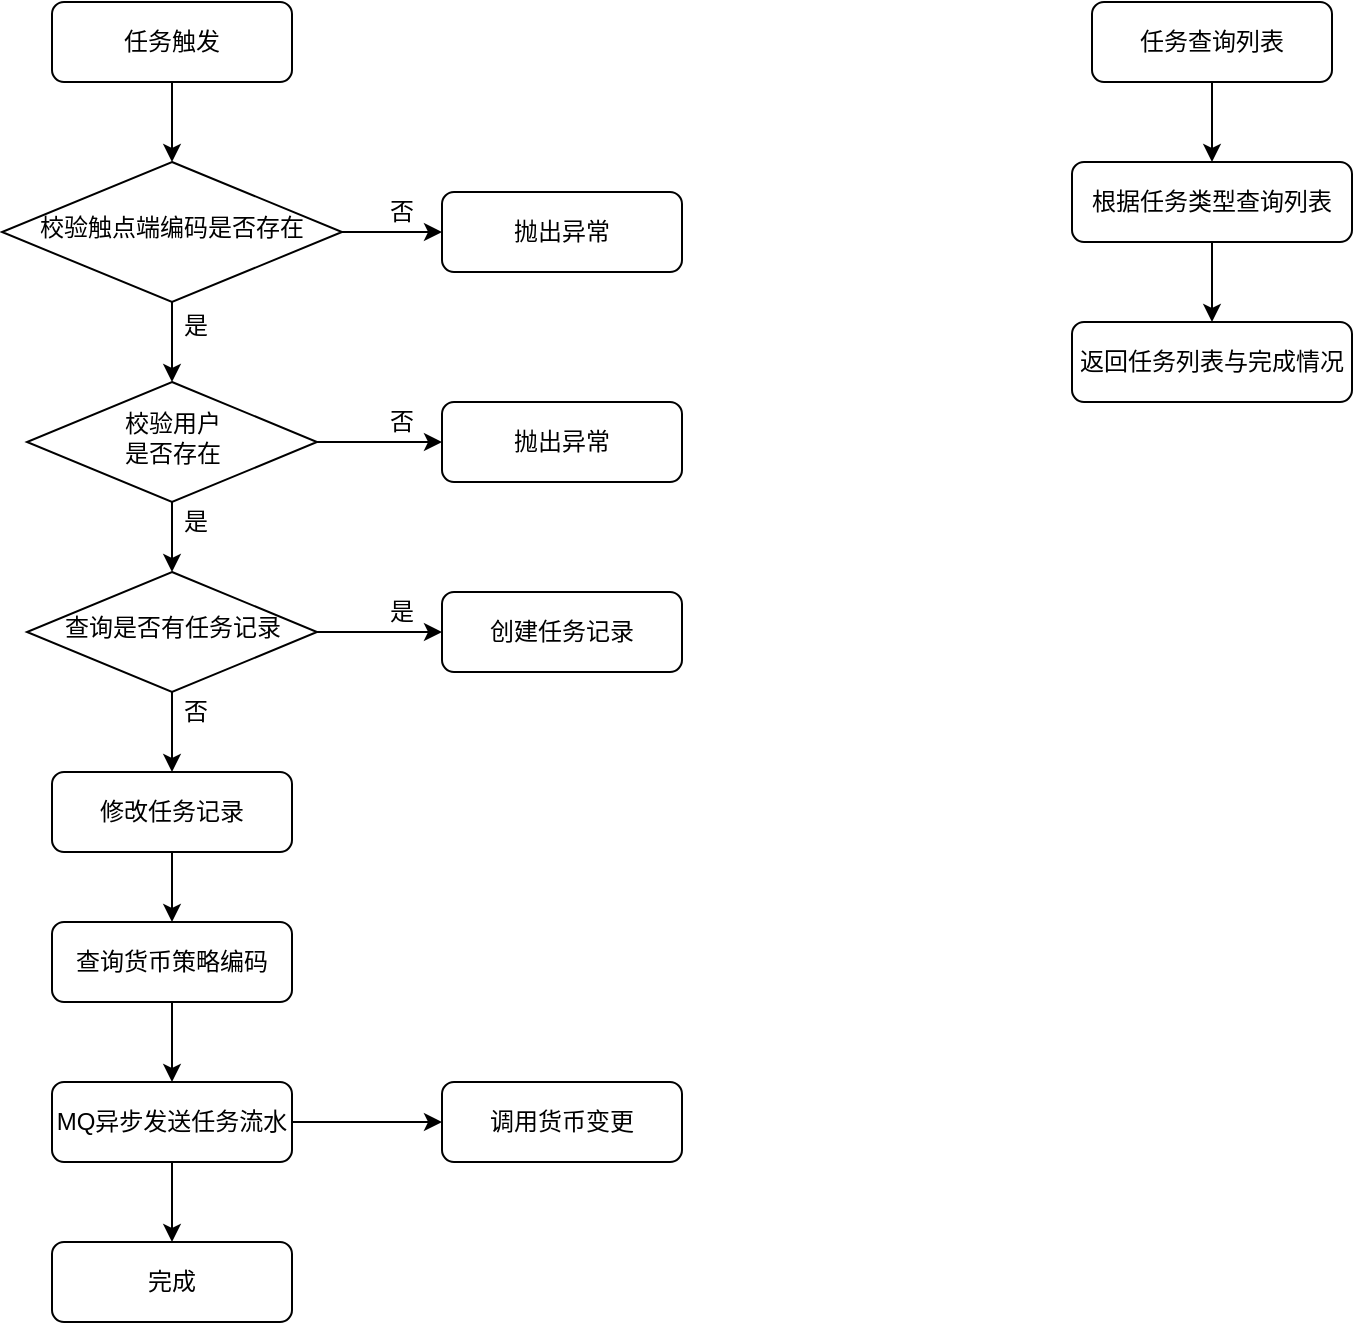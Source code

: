 <mxfile version="17.4.6" type="github"><diagram id="C5RBs43oDa-KdzZeNtuy" name="Page-1"><mxGraphModel dx="1422" dy="762" grid="1" gridSize="10" guides="1" tooltips="1" connect="1" arrows="1" fold="1" page="1" pageScale="1" pageWidth="827" pageHeight="1169" math="0" shadow="0"><root><mxCell id="WIyWlLk6GJQsqaUBKTNV-0"/><mxCell id="WIyWlLk6GJQsqaUBKTNV-1" parent="WIyWlLk6GJQsqaUBKTNV-0"/><mxCell id="isP7KSqVsy97s0dKdqdg-4" value="" style="edgeStyle=orthogonalEdgeStyle;rounded=0;orthogonalLoop=1;jettySize=auto;html=1;" edge="1" parent="WIyWlLk6GJQsqaUBKTNV-1" source="WIyWlLk6GJQsqaUBKTNV-3" target="isP7KSqVsy97s0dKdqdg-0"><mxGeometry relative="1" as="geometry"/></mxCell><mxCell id="WIyWlLk6GJQsqaUBKTNV-3" value="任务查询列表" style="rounded=1;whiteSpace=wrap;html=1;fontSize=12;glass=0;strokeWidth=1;shadow=0;" parent="WIyWlLk6GJQsqaUBKTNV-1" vertex="1"><mxGeometry x="630" y="70" width="120" height="40" as="geometry"/></mxCell><mxCell id="isP7KSqVsy97s0dKdqdg-5" value="" style="edgeStyle=orthogonalEdgeStyle;rounded=0;orthogonalLoop=1;jettySize=auto;html=1;" edge="1" parent="WIyWlLk6GJQsqaUBKTNV-1" source="isP7KSqVsy97s0dKdqdg-0" target="isP7KSqVsy97s0dKdqdg-2"><mxGeometry relative="1" as="geometry"/></mxCell><mxCell id="isP7KSqVsy97s0dKdqdg-0" value="根据任务类型查询列表" style="rounded=1;whiteSpace=wrap;html=1;fontSize=12;glass=0;strokeWidth=1;shadow=0;" vertex="1" parent="WIyWlLk6GJQsqaUBKTNV-1"><mxGeometry x="620" y="150" width="140" height="40" as="geometry"/></mxCell><mxCell id="isP7KSqVsy97s0dKdqdg-2" value="返回任务列表与完成情况" style="rounded=1;whiteSpace=wrap;html=1;fontSize=12;glass=0;strokeWidth=1;shadow=0;" vertex="1" parent="WIyWlLk6GJQsqaUBKTNV-1"><mxGeometry x="620" y="230" width="140" height="40" as="geometry"/></mxCell><mxCell id="isP7KSqVsy97s0dKdqdg-18" value="" style="edgeStyle=orthogonalEdgeStyle;rounded=0;orthogonalLoop=1;jettySize=auto;html=1;" edge="1" parent="WIyWlLk6GJQsqaUBKTNV-1" source="isP7KSqVsy97s0dKdqdg-6" target="isP7KSqVsy97s0dKdqdg-9"><mxGeometry relative="1" as="geometry"/></mxCell><mxCell id="isP7KSqVsy97s0dKdqdg-6" value="任务触发" style="rounded=1;whiteSpace=wrap;html=1;fontSize=12;glass=0;strokeWidth=1;shadow=0;" vertex="1" parent="WIyWlLk6GJQsqaUBKTNV-1"><mxGeometry x="110" y="70" width="120" height="40" as="geometry"/></mxCell><mxCell id="isP7KSqVsy97s0dKdqdg-7" value="" style="edgeStyle=orthogonalEdgeStyle;rounded=0;orthogonalLoop=1;jettySize=auto;html=1;" edge="1" parent="WIyWlLk6GJQsqaUBKTNV-1" source="isP7KSqVsy97s0dKdqdg-9" target="isP7KSqVsy97s0dKdqdg-10"><mxGeometry relative="1" as="geometry"/></mxCell><mxCell id="isP7KSqVsy97s0dKdqdg-8" value="" style="edgeStyle=orthogonalEdgeStyle;rounded=0;orthogonalLoop=1;jettySize=auto;html=1;" edge="1" parent="WIyWlLk6GJQsqaUBKTNV-1" source="isP7KSqVsy97s0dKdqdg-9" target="isP7KSqVsy97s0dKdqdg-12"><mxGeometry relative="1" as="geometry"/></mxCell><mxCell id="isP7KSqVsy97s0dKdqdg-9" value="校验触点端编码是否存在" style="rhombus;whiteSpace=wrap;html=1;shadow=0;fontFamily=Helvetica;fontSize=12;align=center;strokeWidth=1;spacing=6;spacingTop=-4;" vertex="1" parent="WIyWlLk6GJQsqaUBKTNV-1"><mxGeometry x="85" y="150" width="170" height="70" as="geometry"/></mxCell><mxCell id="isP7KSqVsy97s0dKdqdg-10" value="抛出异常" style="rounded=1;whiteSpace=wrap;html=1;fontSize=12;glass=0;strokeWidth=1;shadow=0;" vertex="1" parent="WIyWlLk6GJQsqaUBKTNV-1"><mxGeometry x="305" y="165" width="120" height="40" as="geometry"/></mxCell><mxCell id="isP7KSqVsy97s0dKdqdg-11" value="" style="edgeStyle=orthogonalEdgeStyle;rounded=0;orthogonalLoop=1;jettySize=auto;html=1;" edge="1" parent="WIyWlLk6GJQsqaUBKTNV-1" source="isP7KSqVsy97s0dKdqdg-12" target="isP7KSqVsy97s0dKdqdg-15"><mxGeometry relative="1" as="geometry"/></mxCell><mxCell id="isP7KSqVsy97s0dKdqdg-28" value="" style="edgeStyle=orthogonalEdgeStyle;rounded=0;orthogonalLoop=1;jettySize=auto;html=1;" edge="1" parent="WIyWlLk6GJQsqaUBKTNV-1" source="isP7KSqVsy97s0dKdqdg-12" target="isP7KSqVsy97s0dKdqdg-19"><mxGeometry relative="1" as="geometry"/></mxCell><mxCell id="isP7KSqVsy97s0dKdqdg-12" value="校验用户&lt;br&gt;是否存在" style="rhombus;whiteSpace=wrap;html=1;shadow=0;fontFamily=Helvetica;fontSize=12;align=center;strokeWidth=1;spacing=6;spacingTop=-4;" vertex="1" parent="WIyWlLk6GJQsqaUBKTNV-1"><mxGeometry x="97.5" y="260" width="145" height="60" as="geometry"/></mxCell><mxCell id="isP7KSqVsy97s0dKdqdg-13" value="否" style="text;html=1;strokeColor=none;fillColor=none;align=center;verticalAlign=middle;whiteSpace=wrap;rounded=0;" vertex="1" parent="WIyWlLk6GJQsqaUBKTNV-1"><mxGeometry x="275" y="165" width="20" height="20" as="geometry"/></mxCell><mxCell id="isP7KSqVsy97s0dKdqdg-14" value="是" style="text;html=1;strokeColor=none;fillColor=none;align=center;verticalAlign=middle;whiteSpace=wrap;rounded=0;" vertex="1" parent="WIyWlLk6GJQsqaUBKTNV-1"><mxGeometry x="172" y="222" width="20" height="20" as="geometry"/></mxCell><mxCell id="isP7KSqVsy97s0dKdqdg-15" value="抛出异常" style="rounded=1;whiteSpace=wrap;html=1;fontSize=12;glass=0;strokeWidth=1;shadow=0;" vertex="1" parent="WIyWlLk6GJQsqaUBKTNV-1"><mxGeometry x="305" y="270" width="120" height="40" as="geometry"/></mxCell><mxCell id="isP7KSqVsy97s0dKdqdg-16" value="否" style="text;html=1;strokeColor=none;fillColor=none;align=center;verticalAlign=middle;whiteSpace=wrap;rounded=0;" vertex="1" parent="WIyWlLk6GJQsqaUBKTNV-1"><mxGeometry x="275" y="270" width="20" height="20" as="geometry"/></mxCell><mxCell id="isP7KSqVsy97s0dKdqdg-29" value="" style="edgeStyle=orthogonalEdgeStyle;rounded=0;orthogonalLoop=1;jettySize=auto;html=1;" edge="1" parent="WIyWlLk6GJQsqaUBKTNV-1" source="isP7KSqVsy97s0dKdqdg-19" target="isP7KSqVsy97s0dKdqdg-27"><mxGeometry relative="1" as="geometry"/></mxCell><mxCell id="isP7KSqVsy97s0dKdqdg-31" value="" style="edgeStyle=orthogonalEdgeStyle;rounded=0;orthogonalLoop=1;jettySize=auto;html=1;" edge="1" parent="WIyWlLk6GJQsqaUBKTNV-1" source="isP7KSqVsy97s0dKdqdg-19" target="isP7KSqVsy97s0dKdqdg-22"><mxGeometry relative="1" as="geometry"/></mxCell><mxCell id="isP7KSqVsy97s0dKdqdg-19" value="查询是否有任务记录" style="rhombus;whiteSpace=wrap;html=1;shadow=0;fontFamily=Helvetica;fontSize=12;align=center;strokeWidth=1;spacing=6;spacingTop=-4;" vertex="1" parent="WIyWlLk6GJQsqaUBKTNV-1"><mxGeometry x="97.5" y="355" width="145" height="60" as="geometry"/></mxCell><mxCell id="isP7KSqVsy97s0dKdqdg-35" value="" style="edgeStyle=orthogonalEdgeStyle;rounded=0;orthogonalLoop=1;jettySize=auto;html=1;" edge="1" parent="WIyWlLk6GJQsqaUBKTNV-1" source="isP7KSqVsy97s0dKdqdg-22" target="isP7KSqVsy97s0dKdqdg-23"><mxGeometry relative="1" as="geometry"/></mxCell><mxCell id="isP7KSqVsy97s0dKdqdg-22" value="修改任务记录" style="rounded=1;whiteSpace=wrap;html=1;fontSize=12;glass=0;strokeWidth=1;shadow=0;" vertex="1" parent="WIyWlLk6GJQsqaUBKTNV-1"><mxGeometry x="110" y="455" width="120" height="40" as="geometry"/></mxCell><mxCell id="isP7KSqVsy97s0dKdqdg-36" value="" style="edgeStyle=orthogonalEdgeStyle;rounded=0;orthogonalLoop=1;jettySize=auto;html=1;" edge="1" parent="WIyWlLk6GJQsqaUBKTNV-1" source="isP7KSqVsy97s0dKdqdg-23" target="isP7KSqVsy97s0dKdqdg-24"><mxGeometry relative="1" as="geometry"/></mxCell><mxCell id="isP7KSqVsy97s0dKdqdg-23" value="查询货币策略编码" style="rounded=1;whiteSpace=wrap;html=1;fontSize=12;glass=0;strokeWidth=1;shadow=0;" vertex="1" parent="WIyWlLk6GJQsqaUBKTNV-1"><mxGeometry x="110" y="530" width="120" height="40" as="geometry"/></mxCell><mxCell id="isP7KSqVsy97s0dKdqdg-37" value="" style="edgeStyle=orthogonalEdgeStyle;rounded=0;orthogonalLoop=1;jettySize=auto;html=1;" edge="1" parent="WIyWlLk6GJQsqaUBKTNV-1" source="isP7KSqVsy97s0dKdqdg-24" target="isP7KSqVsy97s0dKdqdg-26"><mxGeometry relative="1" as="geometry"/></mxCell><mxCell id="isP7KSqVsy97s0dKdqdg-38" value="" style="edgeStyle=orthogonalEdgeStyle;rounded=0;orthogonalLoop=1;jettySize=auto;html=1;" edge="1" parent="WIyWlLk6GJQsqaUBKTNV-1" source="isP7KSqVsy97s0dKdqdg-24" target="isP7KSqVsy97s0dKdqdg-25"><mxGeometry relative="1" as="geometry"/></mxCell><mxCell id="isP7KSqVsy97s0dKdqdg-24" value="MQ异步发送任务流水" style="rounded=1;whiteSpace=wrap;html=1;fontSize=12;glass=0;strokeWidth=1;shadow=0;" vertex="1" parent="WIyWlLk6GJQsqaUBKTNV-1"><mxGeometry x="110" y="610" width="120" height="40" as="geometry"/></mxCell><mxCell id="isP7KSqVsy97s0dKdqdg-25" value="调用货币变更" style="rounded=1;whiteSpace=wrap;html=1;fontSize=12;glass=0;strokeWidth=1;shadow=0;" vertex="1" parent="WIyWlLk6GJQsqaUBKTNV-1"><mxGeometry x="305" y="610" width="120" height="40" as="geometry"/></mxCell><mxCell id="isP7KSqVsy97s0dKdqdg-26" value="完成" style="rounded=1;whiteSpace=wrap;html=1;fontSize=12;glass=0;strokeWidth=1;shadow=0;" vertex="1" parent="WIyWlLk6GJQsqaUBKTNV-1"><mxGeometry x="110" y="690" width="120" height="40" as="geometry"/></mxCell><mxCell id="isP7KSqVsy97s0dKdqdg-27" value="创建任务记录" style="rounded=1;whiteSpace=wrap;html=1;fontSize=12;glass=0;strokeWidth=1;shadow=0;" vertex="1" parent="WIyWlLk6GJQsqaUBKTNV-1"><mxGeometry x="305" y="365" width="120" height="40" as="geometry"/></mxCell><mxCell id="isP7KSqVsy97s0dKdqdg-30" value="是" style="text;html=1;strokeColor=none;fillColor=none;align=center;verticalAlign=middle;whiteSpace=wrap;rounded=0;" vertex="1" parent="WIyWlLk6GJQsqaUBKTNV-1"><mxGeometry x="275" y="365" width="20" height="20" as="geometry"/></mxCell><mxCell id="isP7KSqVsy97s0dKdqdg-32" value="否" style="text;html=1;strokeColor=none;fillColor=none;align=center;verticalAlign=middle;whiteSpace=wrap;rounded=0;" vertex="1" parent="WIyWlLk6GJQsqaUBKTNV-1"><mxGeometry x="172" y="415" width="20" height="20" as="geometry"/></mxCell><mxCell id="isP7KSqVsy97s0dKdqdg-34" value="是" style="text;html=1;strokeColor=none;fillColor=none;align=center;verticalAlign=middle;whiteSpace=wrap;rounded=0;" vertex="1" parent="WIyWlLk6GJQsqaUBKTNV-1"><mxGeometry x="172" y="320" width="20" height="20" as="geometry"/></mxCell></root></mxGraphModel></diagram></mxfile>
